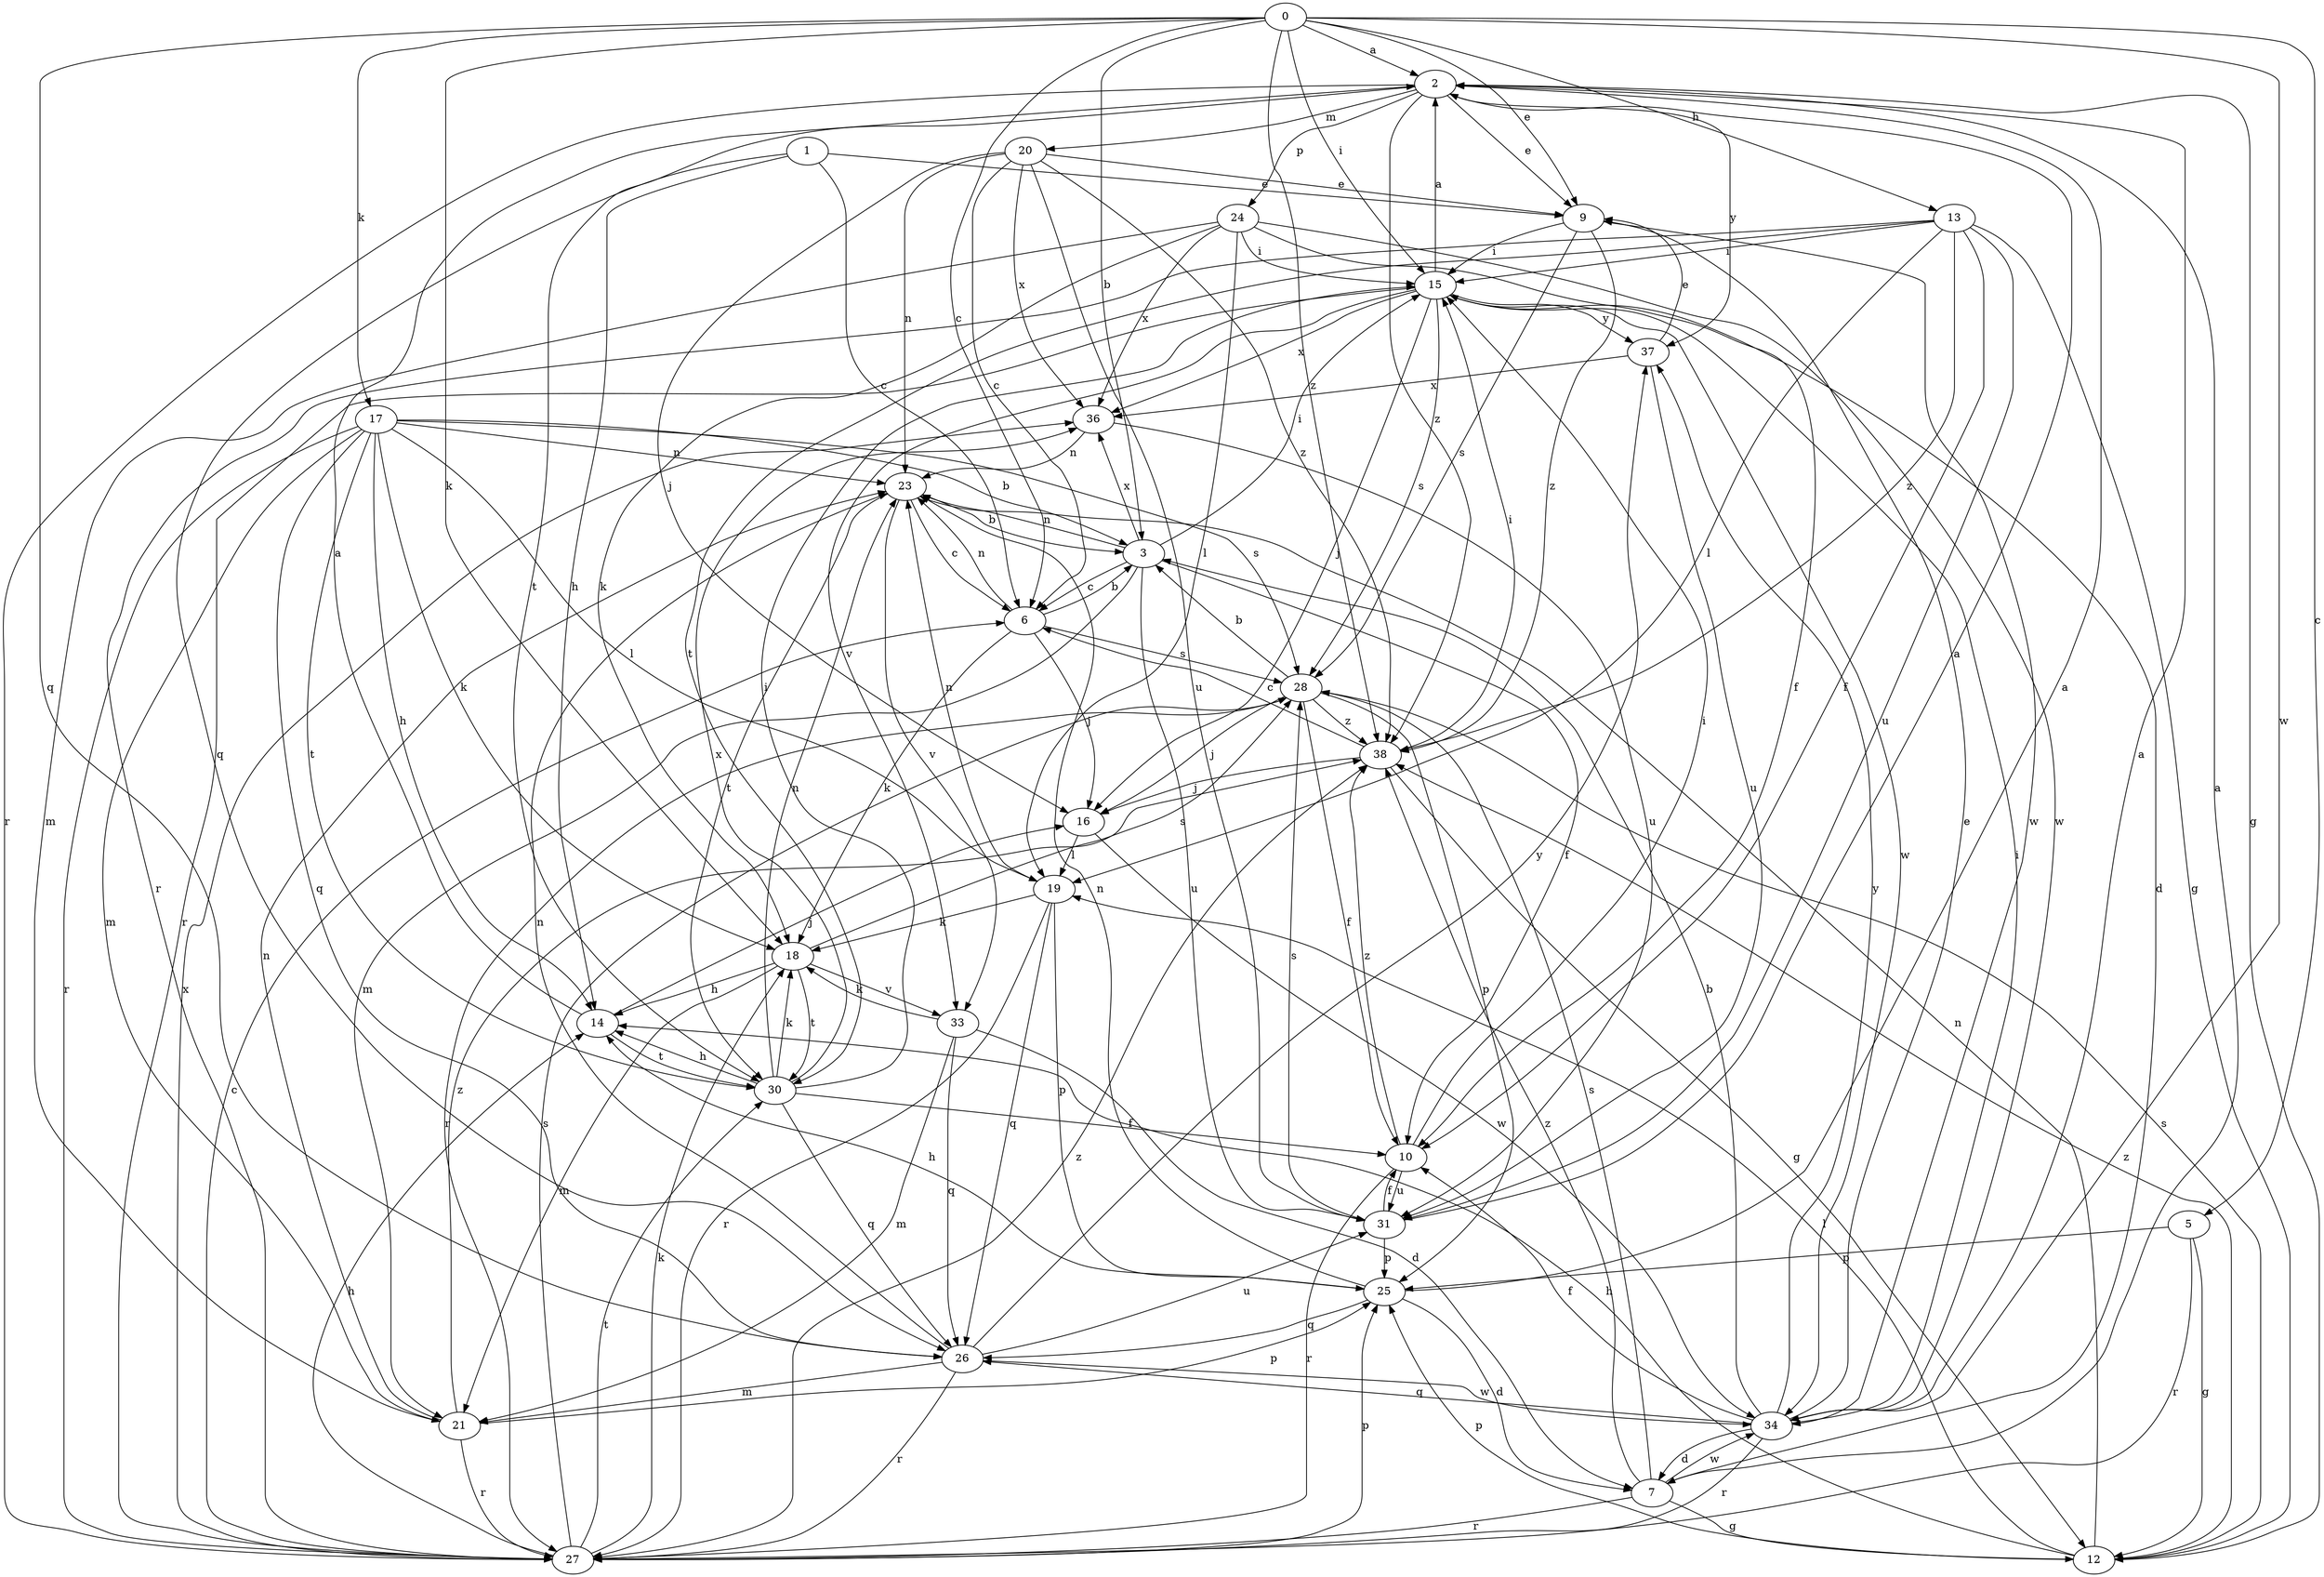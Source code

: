 strict digraph  {
0;
1;
2;
3;
5;
6;
7;
9;
10;
12;
13;
14;
15;
16;
17;
18;
19;
20;
21;
23;
24;
25;
26;
27;
28;
30;
31;
33;
34;
36;
37;
38;
0 -> 2  [label=a];
0 -> 3  [label=b];
0 -> 5  [label=c];
0 -> 6  [label=c];
0 -> 9  [label=e];
0 -> 13  [label=h];
0 -> 15  [label=i];
0 -> 17  [label=k];
0 -> 18  [label=k];
0 -> 26  [label=q];
0 -> 34  [label=w];
0 -> 38  [label=z];
1 -> 6  [label=c];
1 -> 9  [label=e];
1 -> 14  [label=h];
1 -> 26  [label=q];
2 -> 9  [label=e];
2 -> 12  [label=g];
2 -> 20  [label=m];
2 -> 24  [label=p];
2 -> 27  [label=r];
2 -> 30  [label=t];
2 -> 37  [label=y];
2 -> 38  [label=z];
3 -> 6  [label=c];
3 -> 10  [label=f];
3 -> 15  [label=i];
3 -> 21  [label=m];
3 -> 23  [label=n];
3 -> 31  [label=u];
3 -> 36  [label=x];
5 -> 12  [label=g];
5 -> 25  [label=p];
5 -> 27  [label=r];
6 -> 3  [label=b];
6 -> 16  [label=j];
6 -> 18  [label=k];
6 -> 23  [label=n];
6 -> 28  [label=s];
7 -> 2  [label=a];
7 -> 12  [label=g];
7 -> 27  [label=r];
7 -> 28  [label=s];
7 -> 34  [label=w];
7 -> 38  [label=z];
9 -> 15  [label=i];
9 -> 28  [label=s];
9 -> 34  [label=w];
9 -> 38  [label=z];
10 -> 15  [label=i];
10 -> 27  [label=r];
10 -> 31  [label=u];
10 -> 38  [label=z];
12 -> 14  [label=h];
12 -> 19  [label=l];
12 -> 23  [label=n];
12 -> 25  [label=p];
12 -> 28  [label=s];
12 -> 38  [label=z];
13 -> 10  [label=f];
13 -> 12  [label=g];
13 -> 15  [label=i];
13 -> 19  [label=l];
13 -> 27  [label=r];
13 -> 30  [label=t];
13 -> 31  [label=u];
13 -> 38  [label=z];
14 -> 2  [label=a];
14 -> 16  [label=j];
14 -> 30  [label=t];
15 -> 2  [label=a];
15 -> 7  [label=d];
15 -> 16  [label=j];
15 -> 27  [label=r];
15 -> 28  [label=s];
15 -> 33  [label=v];
15 -> 34  [label=w];
15 -> 36  [label=x];
15 -> 37  [label=y];
16 -> 19  [label=l];
16 -> 34  [label=w];
17 -> 3  [label=b];
17 -> 14  [label=h];
17 -> 18  [label=k];
17 -> 19  [label=l];
17 -> 21  [label=m];
17 -> 23  [label=n];
17 -> 26  [label=q];
17 -> 27  [label=r];
17 -> 28  [label=s];
17 -> 30  [label=t];
18 -> 14  [label=h];
18 -> 21  [label=m];
18 -> 28  [label=s];
18 -> 30  [label=t];
18 -> 33  [label=v];
19 -> 18  [label=k];
19 -> 23  [label=n];
19 -> 25  [label=p];
19 -> 26  [label=q];
19 -> 27  [label=r];
20 -> 6  [label=c];
20 -> 9  [label=e];
20 -> 16  [label=j];
20 -> 23  [label=n];
20 -> 31  [label=u];
20 -> 36  [label=x];
20 -> 38  [label=z];
21 -> 23  [label=n];
21 -> 25  [label=p];
21 -> 27  [label=r];
21 -> 38  [label=z];
23 -> 3  [label=b];
23 -> 6  [label=c];
23 -> 30  [label=t];
23 -> 33  [label=v];
24 -> 10  [label=f];
24 -> 15  [label=i];
24 -> 18  [label=k];
24 -> 19  [label=l];
24 -> 21  [label=m];
24 -> 34  [label=w];
24 -> 36  [label=x];
25 -> 2  [label=a];
25 -> 7  [label=d];
25 -> 14  [label=h];
25 -> 23  [label=n];
25 -> 26  [label=q];
26 -> 21  [label=m];
26 -> 23  [label=n];
26 -> 27  [label=r];
26 -> 31  [label=u];
26 -> 34  [label=w];
26 -> 37  [label=y];
27 -> 6  [label=c];
27 -> 14  [label=h];
27 -> 18  [label=k];
27 -> 25  [label=p];
27 -> 28  [label=s];
27 -> 30  [label=t];
27 -> 36  [label=x];
27 -> 38  [label=z];
28 -> 3  [label=b];
28 -> 10  [label=f];
28 -> 16  [label=j];
28 -> 25  [label=p];
28 -> 27  [label=r];
28 -> 38  [label=z];
30 -> 10  [label=f];
30 -> 14  [label=h];
30 -> 15  [label=i];
30 -> 18  [label=k];
30 -> 23  [label=n];
30 -> 26  [label=q];
30 -> 36  [label=x];
31 -> 2  [label=a];
31 -> 10  [label=f];
31 -> 25  [label=p];
31 -> 28  [label=s];
33 -> 7  [label=d];
33 -> 18  [label=k];
33 -> 21  [label=m];
33 -> 26  [label=q];
34 -> 2  [label=a];
34 -> 3  [label=b];
34 -> 7  [label=d];
34 -> 9  [label=e];
34 -> 10  [label=f];
34 -> 15  [label=i];
34 -> 26  [label=q];
34 -> 27  [label=r];
34 -> 37  [label=y];
36 -> 23  [label=n];
36 -> 31  [label=u];
37 -> 9  [label=e];
37 -> 31  [label=u];
37 -> 36  [label=x];
38 -> 6  [label=c];
38 -> 12  [label=g];
38 -> 15  [label=i];
38 -> 16  [label=j];
}
